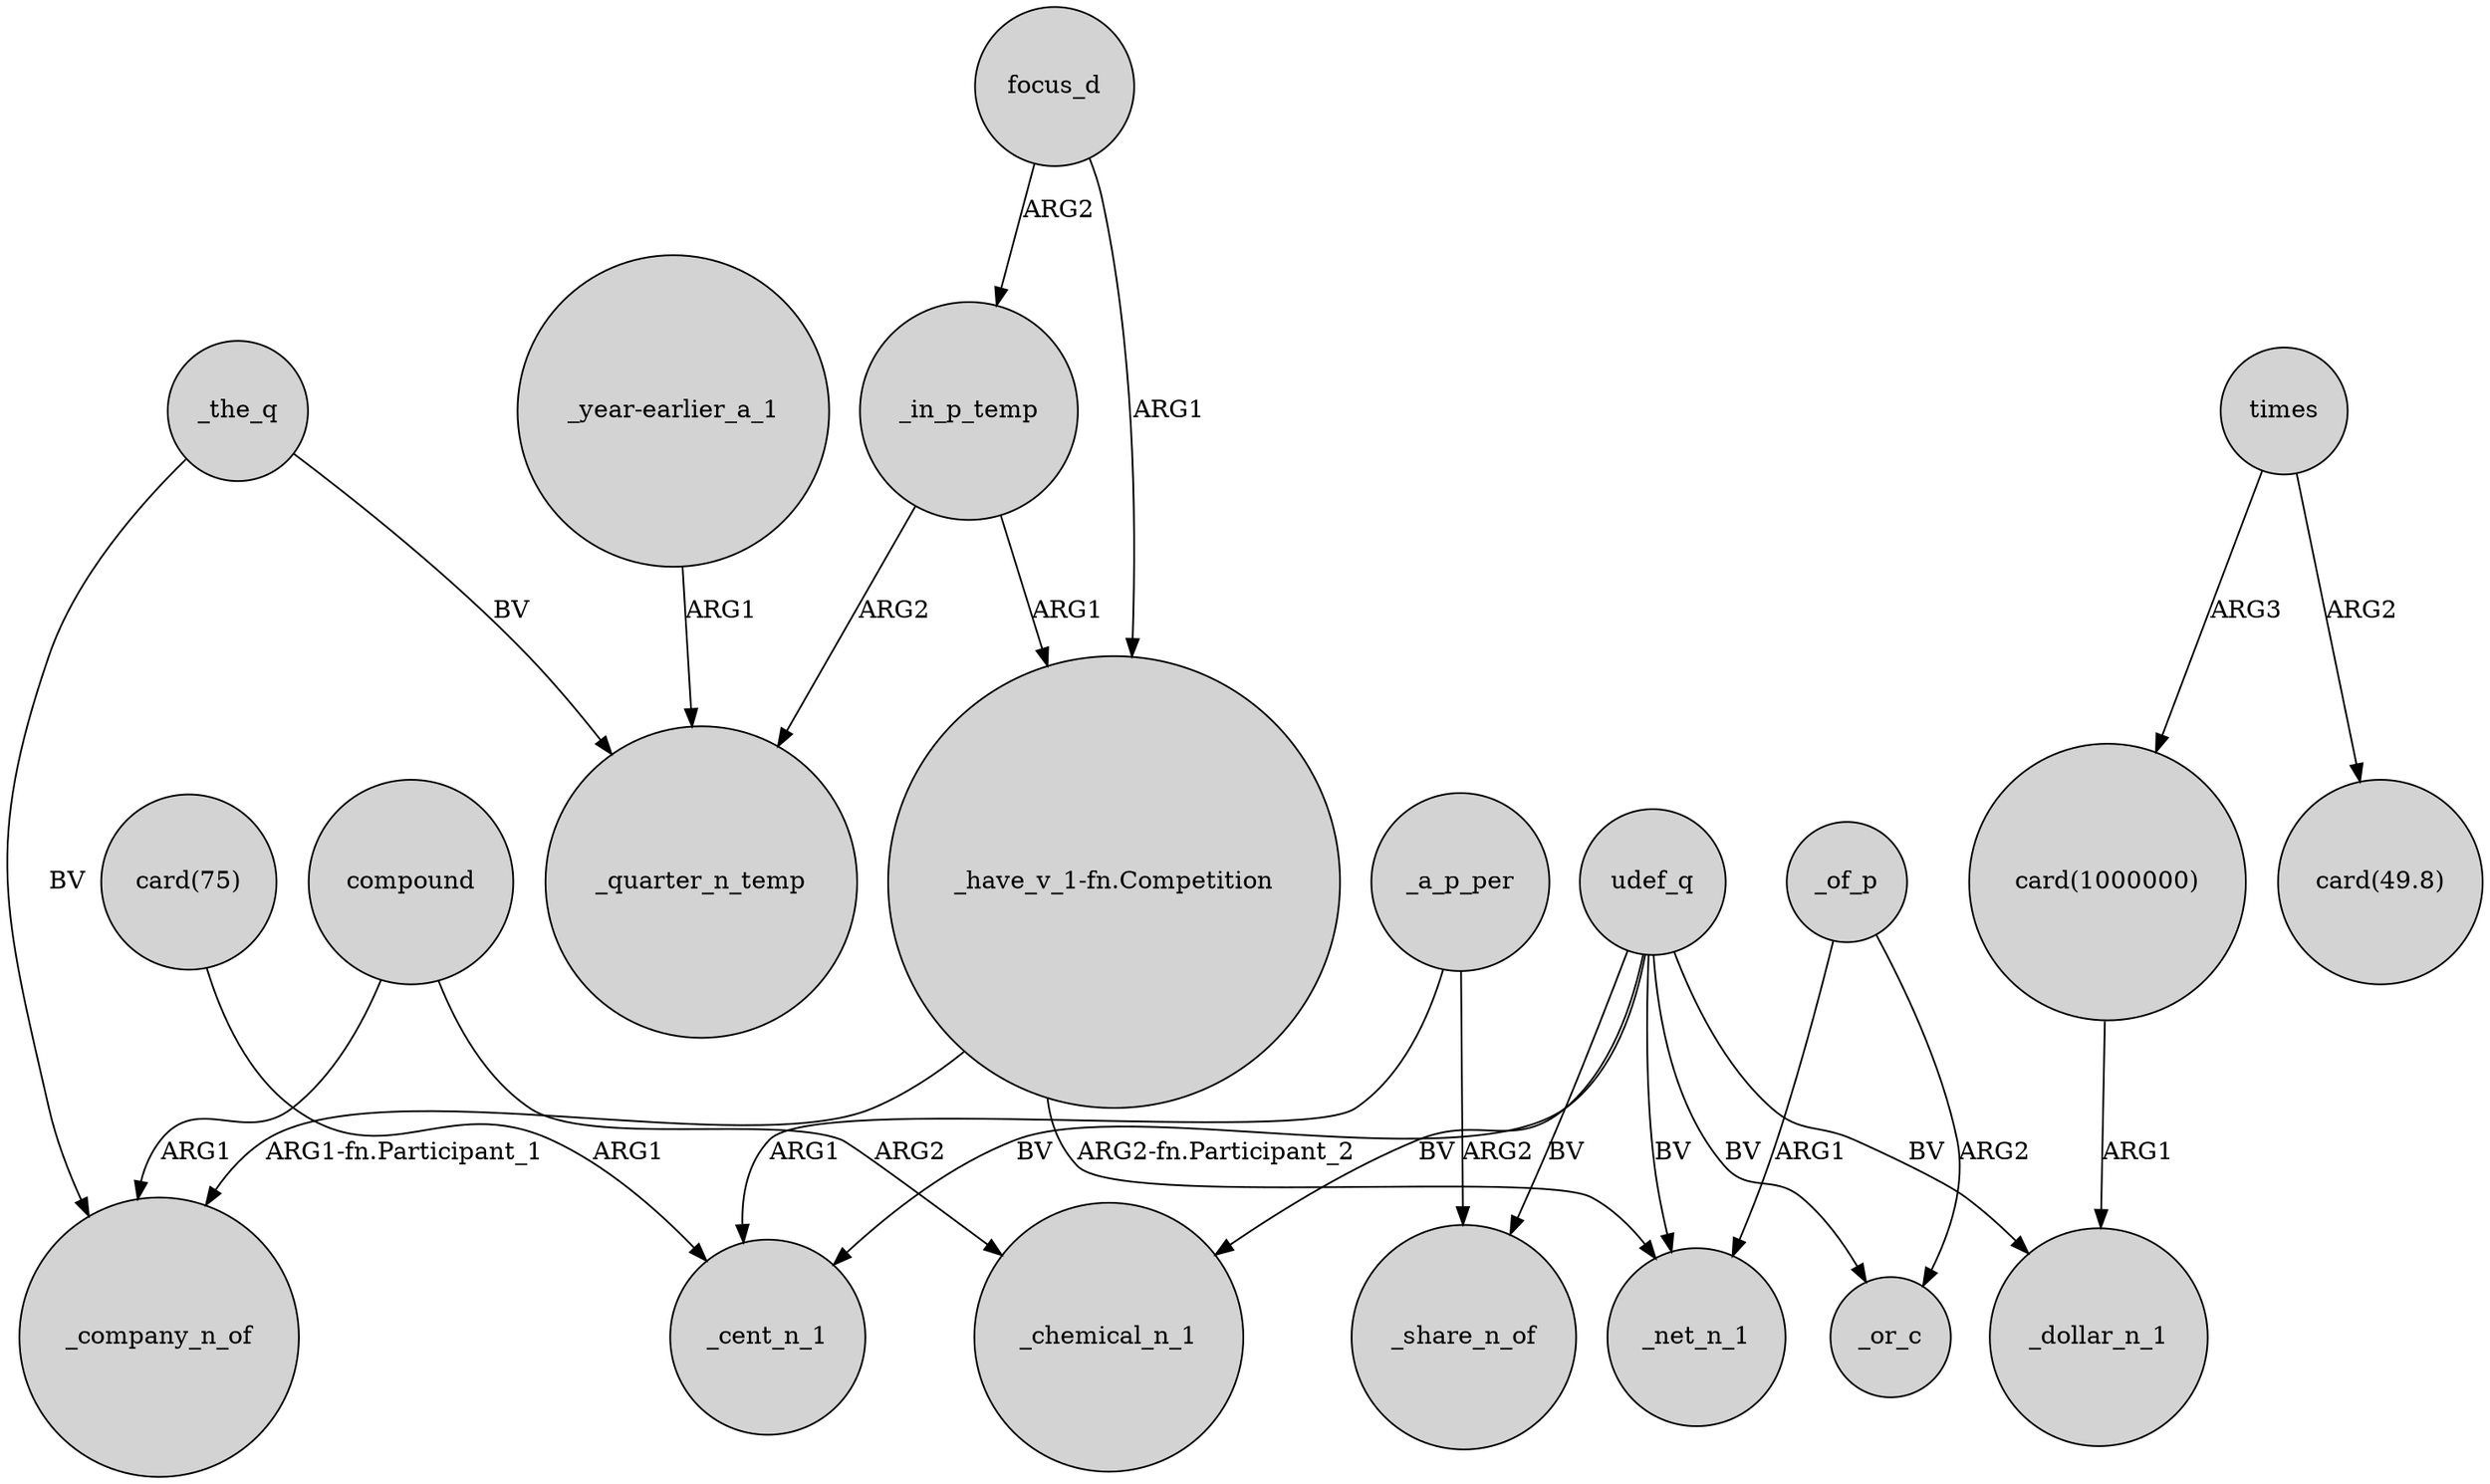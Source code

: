 digraph {
	node [shape=circle style=filled]
	_in_p_temp -> _quarter_n_temp [label=ARG2]
	compound -> _chemical_n_1 [label=ARG2]
	_a_p_per -> _cent_n_1 [label=ARG1]
	_the_q -> _quarter_n_temp [label=BV]
	times -> "card(1000000)" [label=ARG3]
	focus_d -> "_have_v_1-fn.Competition" [label=ARG1]
	compound -> _company_n_of [label=ARG1]
	udef_q -> _chemical_n_1 [label=BV]
	times -> "card(49.8)" [label=ARG2]
	udef_q -> _cent_n_1 [label=BV]
	"_have_v_1-fn.Competition" -> _net_n_1 [label="ARG2-fn.Participant_2"]
	udef_q -> _or_c [label=BV]
	_a_p_per -> _share_n_of [label=ARG2]
	"card(75)" -> _cent_n_1 [label=ARG1]
	udef_q -> _share_n_of [label=BV]
	udef_q -> _net_n_1 [label=BV]
	"_year-earlier_a_1" -> _quarter_n_temp [label=ARG1]
	udef_q -> _dollar_n_1 [label=BV]
	"card(1000000)" -> _dollar_n_1 [label=ARG1]
	_of_p -> _net_n_1 [label=ARG1]
	focus_d -> _in_p_temp [label=ARG2]
	"_have_v_1-fn.Competition" -> _company_n_of [label="ARG1-fn.Participant_1"]
	_of_p -> _or_c [label=ARG2]
	_the_q -> _company_n_of [label=BV]
	_in_p_temp -> "_have_v_1-fn.Competition" [label=ARG1]
}
